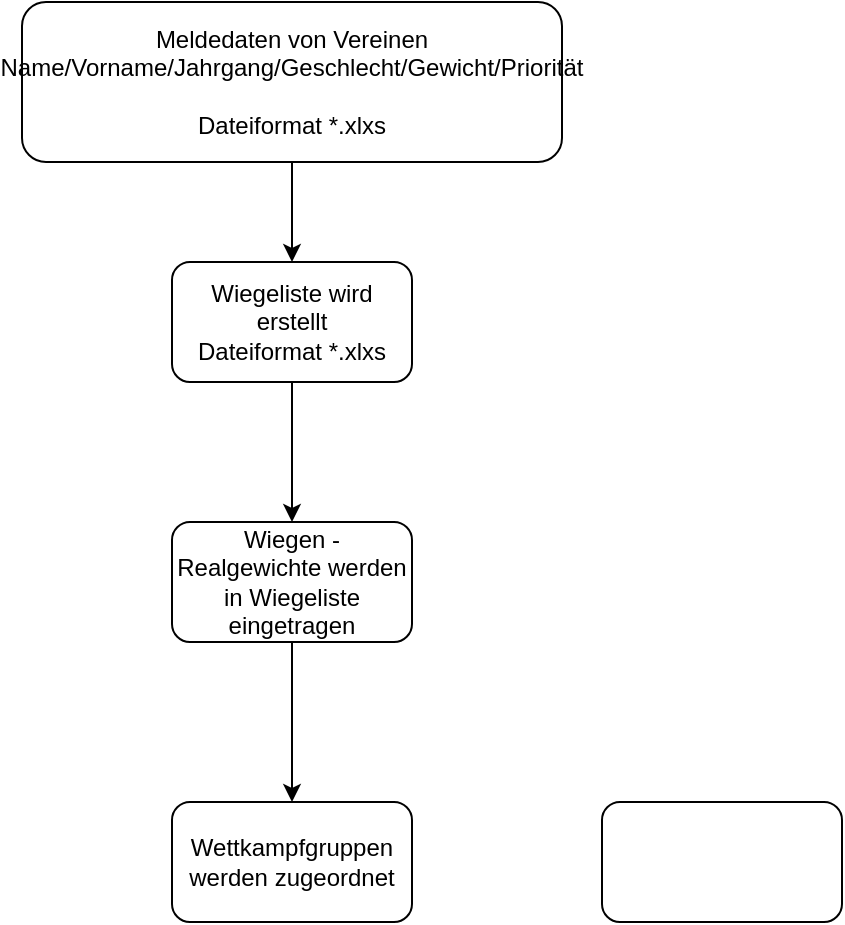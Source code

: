 <mxfile version="13.10.0" type="github">
  <diagram id="XtYsAUKYT_bLAtVYIACI" name="Page-1">
    <mxGraphModel dx="1038" dy="547" grid="1" gridSize="10" guides="1" tooltips="1" connect="1" arrows="1" fold="1" page="1" pageScale="1" pageWidth="827" pageHeight="1169" math="0" shadow="0">
      <root>
        <mxCell id="0" />
        <mxCell id="1" parent="0" />
        <mxCell id="xOCENPFB20Cj9OeKK77U-1" value="&lt;div&gt;Meldedaten von Vereinen&lt;/div&gt;&lt;div&gt;Name/Vorname/Jahrgang/Geschlecht/Gewicht/Priorität&lt;br&gt;&lt;/div&gt;&lt;div&gt;&lt;br&gt;&lt;/div&gt;&lt;div&gt;Dateiformat *.xlxs&lt;br&gt;&lt;/div&gt;" style="rounded=1;whiteSpace=wrap;html=1;" parent="1" vertex="1">
          <mxGeometry x="260" y="30" width="270" height="80" as="geometry" />
        </mxCell>
        <mxCell id="xOCENPFB20Cj9OeKK77U-2" value="" style="endArrow=classic;html=1;exitX=0.5;exitY=1;exitDx=0;exitDy=0;" parent="1" source="xOCENPFB20Cj9OeKK77U-1" target="xOCENPFB20Cj9OeKK77U-3" edge="1">
          <mxGeometry width="50" height="50" relative="1" as="geometry">
            <mxPoint x="390" y="410" as="sourcePoint" />
            <mxPoint x="395" y="190" as="targetPoint" />
          </mxGeometry>
        </mxCell>
        <mxCell id="xOCENPFB20Cj9OeKK77U-5" style="edgeStyle=orthogonalEdgeStyle;rounded=0;orthogonalLoop=1;jettySize=auto;html=1;" parent="1" source="xOCENPFB20Cj9OeKK77U-3" target="xOCENPFB20Cj9OeKK77U-4" edge="1">
          <mxGeometry relative="1" as="geometry" />
        </mxCell>
        <mxCell id="xOCENPFB20Cj9OeKK77U-3" value="&lt;div&gt;Wiegeliste wird erstellt&lt;/div&gt;Dateiformat *.xlxs" style="rounded=1;whiteSpace=wrap;html=1;" parent="1" vertex="1">
          <mxGeometry x="335" y="160" width="120" height="60" as="geometry" />
        </mxCell>
        <mxCell id="xOCENPFB20Cj9OeKK77U-7" value="" style="edgeStyle=orthogonalEdgeStyle;rounded=0;orthogonalLoop=1;jettySize=auto;html=1;" parent="1" source="xOCENPFB20Cj9OeKK77U-4" target="xOCENPFB20Cj9OeKK77U-6" edge="1">
          <mxGeometry relative="1" as="geometry" />
        </mxCell>
        <mxCell id="xOCENPFB20Cj9OeKK77U-4" value="Wiegen - Realgewichte werden in Wiegeliste eingetragen" style="rounded=1;whiteSpace=wrap;html=1;" parent="1" vertex="1">
          <mxGeometry x="335" y="290" width="120" height="60" as="geometry" />
        </mxCell>
        <mxCell id="xOCENPFB20Cj9OeKK77U-6" value="Wettkampfgruppen werden zugeordnet" style="whiteSpace=wrap;html=1;rounded=1;" parent="1" vertex="1">
          <mxGeometry x="335" y="430" width="120" height="60" as="geometry" />
        </mxCell>
        <mxCell id="2PjiRF5VNRsZALcjx6lF-1" value="" style="rounded=1;whiteSpace=wrap;html=1;" vertex="1" parent="1">
          <mxGeometry x="550" y="430" width="120" height="60" as="geometry" />
        </mxCell>
      </root>
    </mxGraphModel>
  </diagram>
</mxfile>
